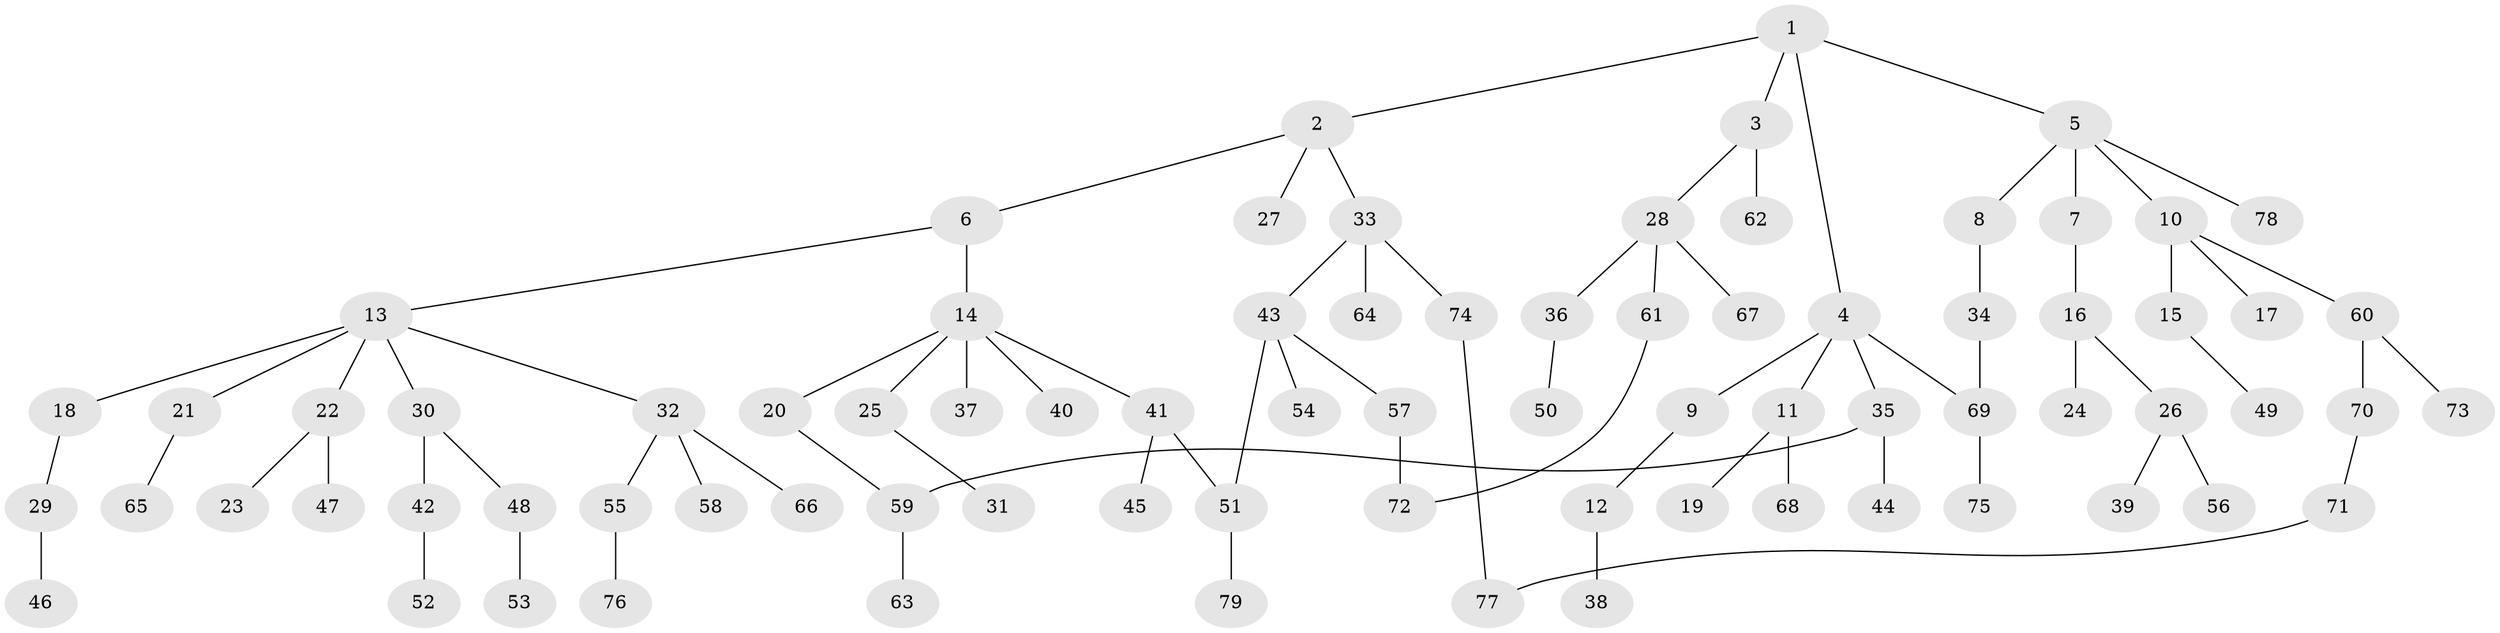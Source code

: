 // coarse degree distribution, {5: 0.058823529411764705, 6: 0.0784313725490196, 3: 0.09803921568627451, 2: 0.27450980392156865, 1: 0.47058823529411764, 4: 0.0196078431372549}
// Generated by graph-tools (version 1.1) at 2025/23/03/03/25 07:23:35]
// undirected, 79 vertices, 83 edges
graph export_dot {
graph [start="1"]
  node [color=gray90,style=filled];
  1;
  2;
  3;
  4;
  5;
  6;
  7;
  8;
  9;
  10;
  11;
  12;
  13;
  14;
  15;
  16;
  17;
  18;
  19;
  20;
  21;
  22;
  23;
  24;
  25;
  26;
  27;
  28;
  29;
  30;
  31;
  32;
  33;
  34;
  35;
  36;
  37;
  38;
  39;
  40;
  41;
  42;
  43;
  44;
  45;
  46;
  47;
  48;
  49;
  50;
  51;
  52;
  53;
  54;
  55;
  56;
  57;
  58;
  59;
  60;
  61;
  62;
  63;
  64;
  65;
  66;
  67;
  68;
  69;
  70;
  71;
  72;
  73;
  74;
  75;
  76;
  77;
  78;
  79;
  1 -- 2;
  1 -- 3;
  1 -- 4;
  1 -- 5;
  2 -- 6;
  2 -- 27;
  2 -- 33;
  3 -- 28;
  3 -- 62;
  4 -- 9;
  4 -- 11;
  4 -- 35;
  4 -- 69;
  5 -- 7;
  5 -- 8;
  5 -- 10;
  5 -- 78;
  6 -- 13;
  6 -- 14;
  7 -- 16;
  8 -- 34;
  9 -- 12;
  10 -- 15;
  10 -- 17;
  10 -- 60;
  11 -- 19;
  11 -- 68;
  12 -- 38;
  13 -- 18;
  13 -- 21;
  13 -- 22;
  13 -- 30;
  13 -- 32;
  14 -- 20;
  14 -- 25;
  14 -- 37;
  14 -- 40;
  14 -- 41;
  15 -- 49;
  16 -- 24;
  16 -- 26;
  18 -- 29;
  20 -- 59;
  21 -- 65;
  22 -- 23;
  22 -- 47;
  25 -- 31;
  26 -- 39;
  26 -- 56;
  28 -- 36;
  28 -- 61;
  28 -- 67;
  29 -- 46;
  30 -- 42;
  30 -- 48;
  32 -- 55;
  32 -- 58;
  32 -- 66;
  33 -- 43;
  33 -- 64;
  33 -- 74;
  34 -- 69;
  35 -- 44;
  35 -- 59;
  36 -- 50;
  41 -- 45;
  41 -- 51;
  42 -- 52;
  43 -- 54;
  43 -- 57;
  43 -- 51;
  48 -- 53;
  51 -- 79;
  55 -- 76;
  57 -- 72;
  59 -- 63;
  60 -- 70;
  60 -- 73;
  61 -- 72;
  69 -- 75;
  70 -- 71;
  71 -- 77;
  74 -- 77;
}
